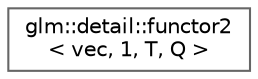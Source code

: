 digraph "Graphical Class Hierarchy"
{
 // LATEX_PDF_SIZE
  bgcolor="transparent";
  edge [fontname=Helvetica,fontsize=10,labelfontname=Helvetica,labelfontsize=10];
  node [fontname=Helvetica,fontsize=10,shape=box,height=0.2,width=0.4];
  rankdir="LR";
  Node0 [id="Node000000",label="glm::detail::functor2\l\< vec, 1, T, Q \>",height=0.2,width=0.4,color="grey40", fillcolor="white", style="filled",URL="$structglm_1_1detail_1_1functor2_3_01vec_00_011_00_01_t_00_01_q_01_4.html",tooltip=" "];
}
